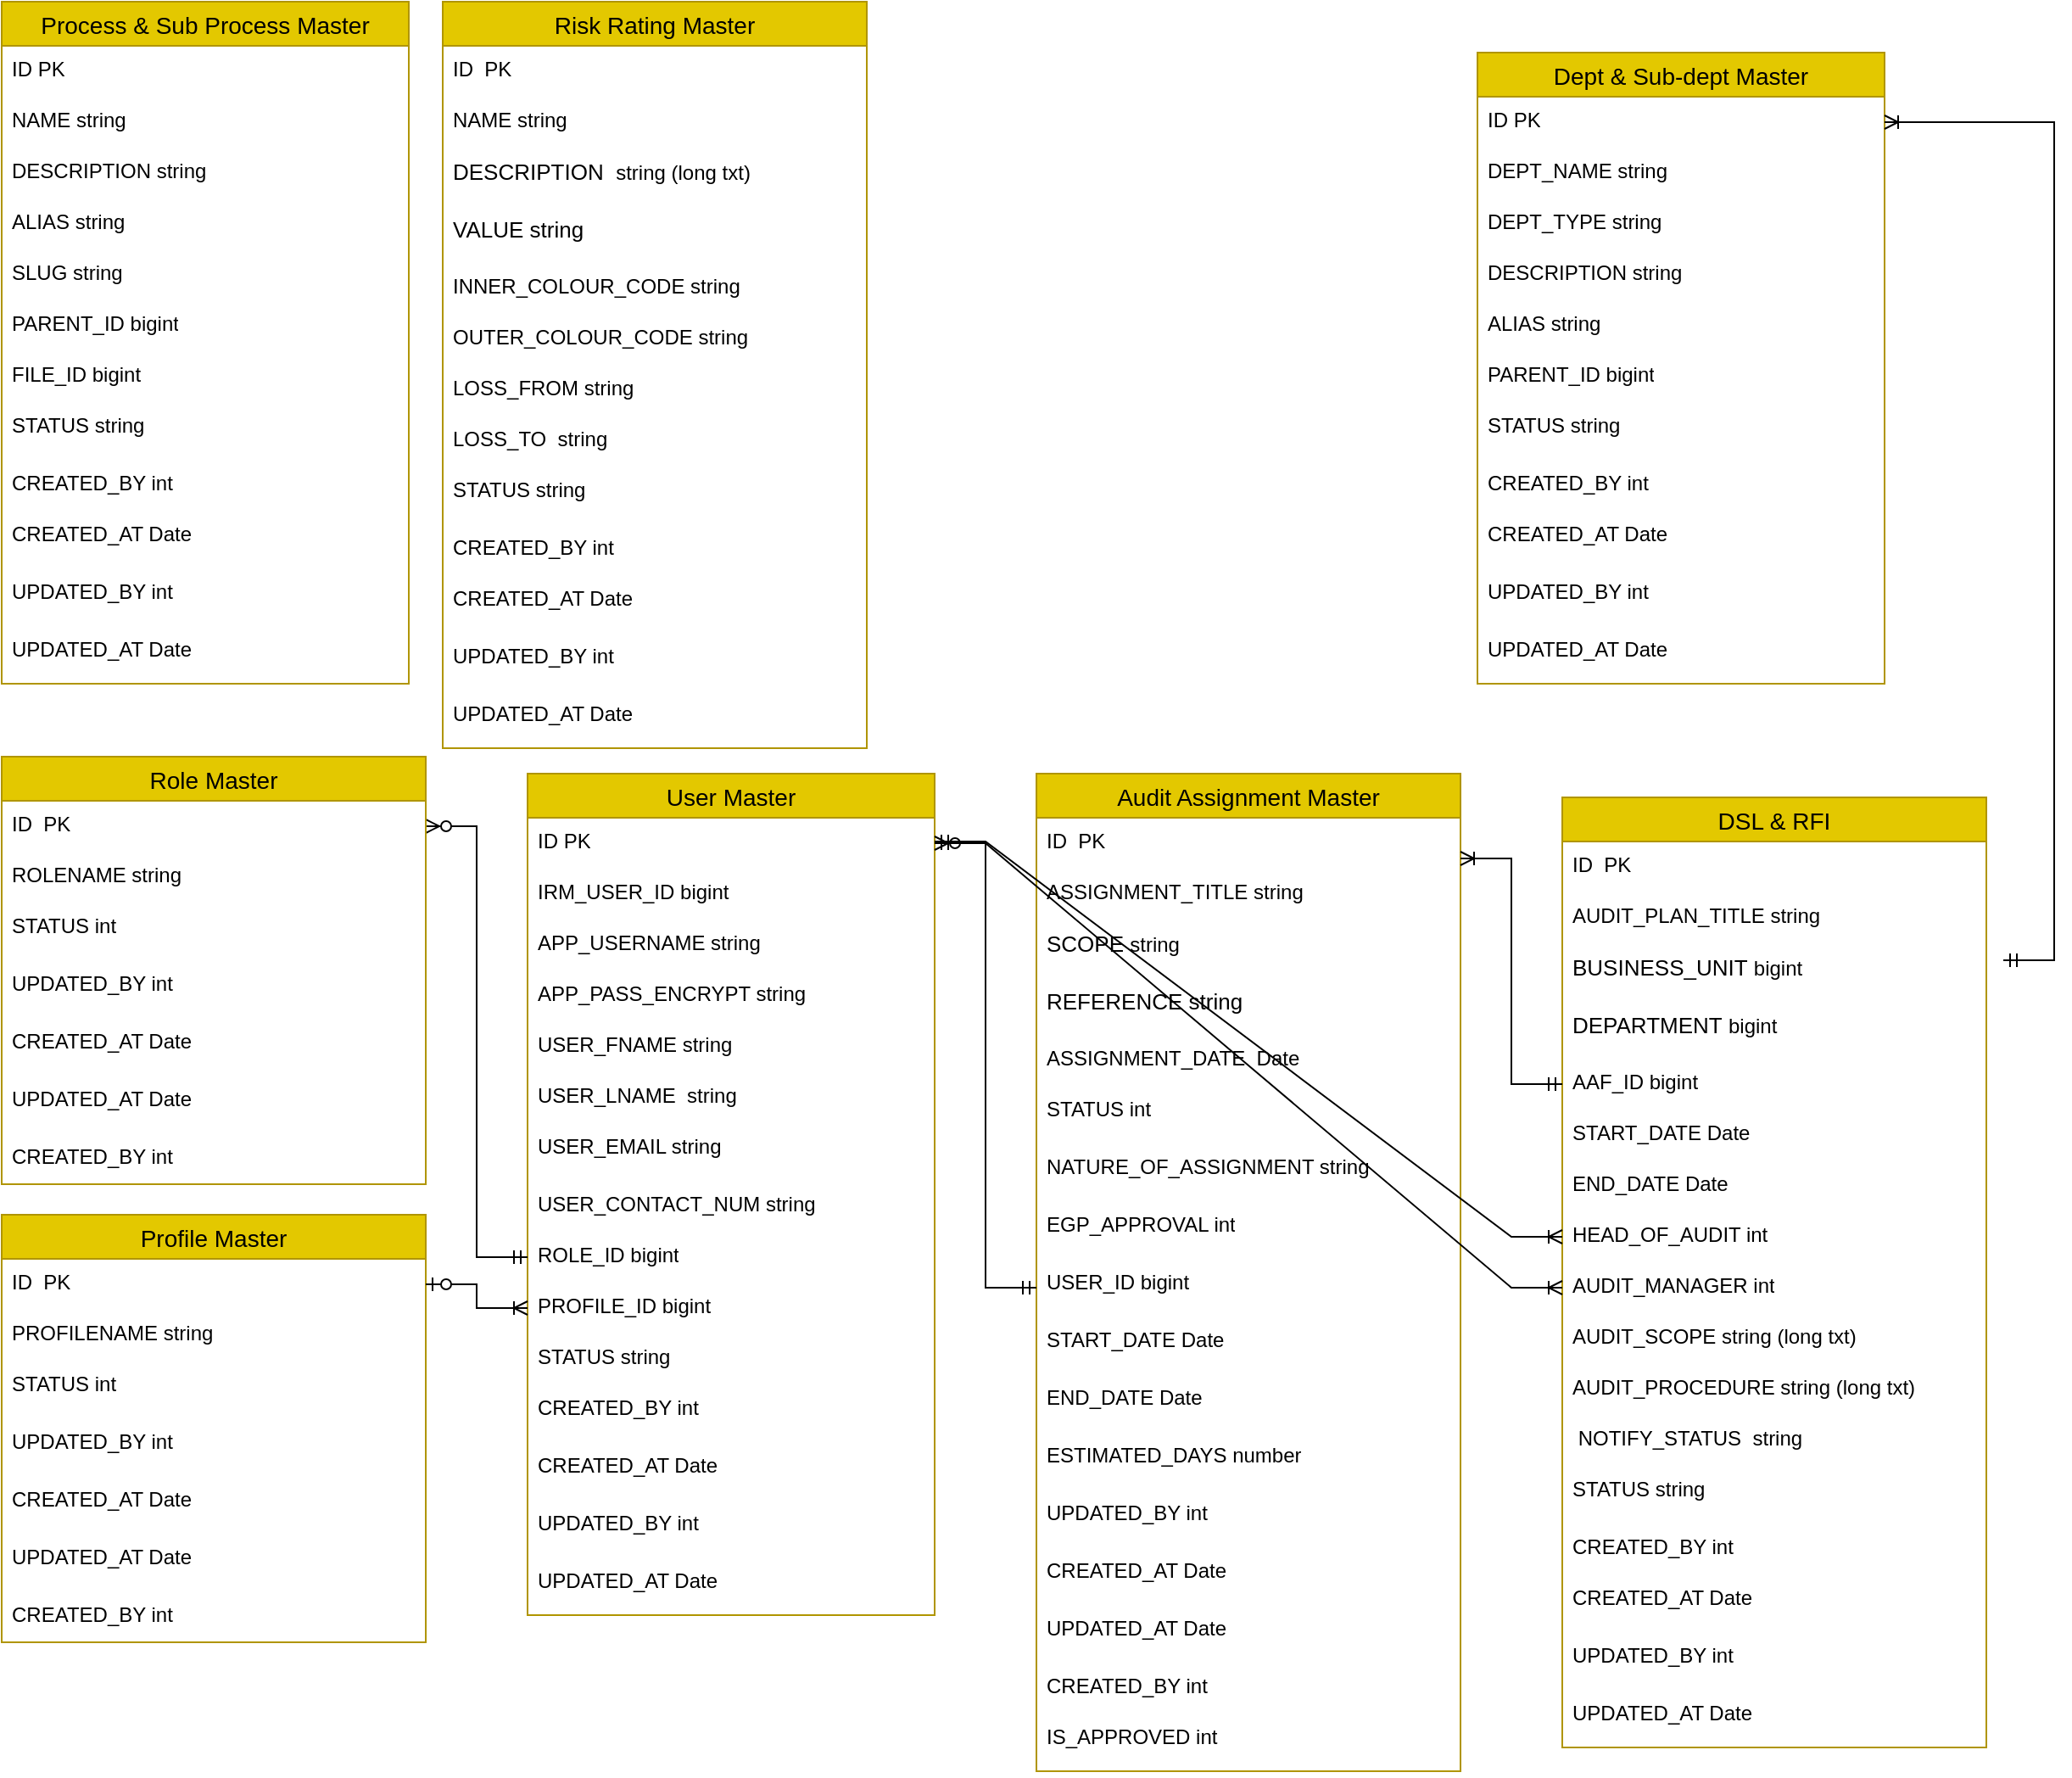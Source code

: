 <mxfile version="24.3.1" type="github">
  <diagram name="ER-DIAGRAM" id="gPWIXDnlti2HxAmNyndX">
    <mxGraphModel dx="1222" dy="618" grid="1" gridSize="10" guides="1" tooltips="1" connect="1" arrows="1" fold="1" page="1" pageScale="1" pageWidth="850" pageHeight="1100" math="0" shadow="0">
      <root>
        <mxCell id="0" />
        <mxCell id="1" parent="0" />
        <mxCell id="QEmC2FfthVZEHZ-U8Jmx-1" value="Process &amp; Sub Process Master" style="swimlane;fontStyle=0;childLayout=stackLayout;horizontal=1;startSize=26;horizontalStack=0;resizeParent=1;resizeParentMax=0;resizeLast=0;collapsible=1;marginBottom=0;align=center;fontSize=14;fillColor=#e3c800;strokeColor=#B09500;fontColor=#000000;" parent="1" vertex="1">
          <mxGeometry x="20" y="35" width="240" height="402" as="geometry">
            <mxRectangle x="70" y="50" width="230" height="30" as="alternateBounds" />
          </mxGeometry>
        </mxCell>
        <mxCell id="QEmC2FfthVZEHZ-U8Jmx-2" value="ID PK" style="text;strokeColor=none;fillColor=none;spacingLeft=4;spacingRight=4;overflow=hidden;rotatable=0;points=[[0,0.5],[1,0.5]];portConstraint=eastwest;fontSize=12;whiteSpace=wrap;html=1;" parent="QEmC2FfthVZEHZ-U8Jmx-1" vertex="1">
          <mxGeometry y="26" width="240" height="30" as="geometry" />
        </mxCell>
        <mxCell id="QEmC2FfthVZEHZ-U8Jmx-3" value="NAME string" style="text;strokeColor=none;fillColor=none;spacingLeft=4;spacingRight=4;overflow=hidden;rotatable=0;points=[[0,0.5],[1,0.5]];portConstraint=eastwest;fontSize=12;whiteSpace=wrap;html=1;" parent="QEmC2FfthVZEHZ-U8Jmx-1" vertex="1">
          <mxGeometry y="56" width="240" height="30" as="geometry" />
        </mxCell>
        <mxCell id="QEmC2FfthVZEHZ-U8Jmx-4" value="DESCRIPTION string" style="text;strokeColor=none;fillColor=none;spacingLeft=4;spacingRight=4;overflow=hidden;rotatable=0;points=[[0,0.5],[1,0.5]];portConstraint=eastwest;fontSize=12;whiteSpace=wrap;html=1;" parent="QEmC2FfthVZEHZ-U8Jmx-1" vertex="1">
          <mxGeometry y="86" width="240" height="30" as="geometry" />
        </mxCell>
        <mxCell id="QEmC2FfthVZEHZ-U8Jmx-5" value="ALIAS string" style="text;strokeColor=none;fillColor=none;spacingLeft=4;spacingRight=4;overflow=hidden;rotatable=0;points=[[0,0.5],[1,0.5]];portConstraint=eastwest;fontSize=12;whiteSpace=wrap;html=1;" parent="QEmC2FfthVZEHZ-U8Jmx-1" vertex="1">
          <mxGeometry y="116" width="240" height="30" as="geometry" />
        </mxCell>
        <mxCell id="QEmC2FfthVZEHZ-U8Jmx-6" value="SLUG string" style="text;strokeColor=none;fillColor=none;spacingLeft=4;spacingRight=4;overflow=hidden;rotatable=0;points=[[0,0.5],[1,0.5]];portConstraint=eastwest;fontSize=12;whiteSpace=wrap;html=1;" parent="QEmC2FfthVZEHZ-U8Jmx-1" vertex="1">
          <mxGeometry y="146" width="240" height="30" as="geometry" />
        </mxCell>
        <mxCell id="QEmC2FfthVZEHZ-U8Jmx-7" value="&lt;span style=&quot;color: rgba(0, 0, 0, 0); font-family: monospace; font-size: 0px; text-wrap: nowrap;&quot;&gt;%3CmxGraphModel%3E%3Croot%3E%3CmxCell%20id%3D%220%22%2F%3E%3CmxCell%20id%3D%221%22%20parent%3D%220%22%2F%3E%3CmxCell%20id%3D%222%22%20value%3D%22FILE_ID%20bigint%22%20style%3D%22text%3BstrokeColor%3Dnone%3BfillColor%3Dnone%3BspacingLeft%3D4%3BspacingRight%3D4%3Boverflow%3Dhidden%3Brotatable%3D0%3Bpoints%3D%5B%5B0%2C0.5%5D%2C%5B1%2C0.5%5D%5D%3BportConstraint%3Deastwest%3BfontSize%3D12%3BwhiteSpace%3Dwrap%3Bhtml%3D1%3B%22%20vertex%3D%221%22%20parent%3D%221%22%3E%3CmxGeometry%20x%3D%22100%22%20y%3D%22246%22%20width%3D%22240%22%20height%3D%2230%22%20as%3D%22geometry%22%2F%3E%3C%2FmxCell%3E%3C%2Froot%3E%3C%2FmxGraphModel%3E&lt;/span&gt;PARENT_ID&amp;nbsp;bigint" style="text;strokeColor=none;fillColor=none;spacingLeft=4;spacingRight=4;overflow=hidden;rotatable=0;points=[[0,0.5],[1,0.5]];portConstraint=eastwest;fontSize=12;whiteSpace=wrap;html=1;" parent="QEmC2FfthVZEHZ-U8Jmx-1" vertex="1">
          <mxGeometry y="176" width="240" height="30" as="geometry" />
        </mxCell>
        <mxCell id="QEmC2FfthVZEHZ-U8Jmx-8" value="FILE_ID bigint" style="text;strokeColor=none;fillColor=none;spacingLeft=4;spacingRight=4;overflow=hidden;rotatable=0;points=[[0,0.5],[1,0.5]];portConstraint=eastwest;fontSize=12;whiteSpace=wrap;html=1;" parent="QEmC2FfthVZEHZ-U8Jmx-1" vertex="1">
          <mxGeometry y="206" width="240" height="30" as="geometry" />
        </mxCell>
        <mxCell id="QEmC2FfthVZEHZ-U8Jmx-9" value="STATUS string" style="text;strokeColor=none;fillColor=none;spacingLeft=4;spacingRight=4;overflow=hidden;rotatable=0;points=[[0,0.5],[1,0.5]];portConstraint=eastwest;fontSize=12;whiteSpace=wrap;html=1;" parent="QEmC2FfthVZEHZ-U8Jmx-1" vertex="1">
          <mxGeometry y="236" width="240" height="34" as="geometry" />
        </mxCell>
        <mxCell id="QEmC2FfthVZEHZ-U8Jmx-10" value="&lt;span style=&quot;color: rgba(0, 0, 0, 0); font-family: monospace; font-size: 0px; text-wrap: nowrap;&quot;&gt;%3CmxGraphModel%3E%3Croot%3E%3CmxCell%20id%3D%220%22%2F%3E%3CmxCell%20id%3D%221%22%20parent%3D%220%22%2F%3E%3CmxCell%20id%3D%222%22%20value%3D%22FILE_ID%20bigint%22%20style%3D%22text%3BstrokeColor%3Dnone%3BfillColor%3Dnone%3BspacingLeft%3D4%3BspacingRight%3D4%3Boverflow%3Dhidden%3Brotatable%3D0%3Bpoints%3D%5B%5B0%2C0.5%5D%2C%5B1%2C0.5%5D%5D%3BportConstraint%3Deastwest%3BfontSize%3D12%3BwhiteSpace%3Dwrap%3Bhtml%3D1%3B%22%20vertex%3D%221%22%20parent%3D%221%22%3E%3CmxGeometry%20x%3D%22100%22%20y%3D%22246%22%20width%3D%22240%22%20height%3D%2230%22%20as%3D%22geometry%22%2F%3E%3C%2FmxCell%3E%3C%2Froot%3E%3C%2FmxGraphModel%3ECREA&lt;/span&gt;CREATED_BY int" style="text;strokeColor=none;fillColor=none;spacingLeft=4;spacingRight=4;overflow=hidden;rotatable=0;points=[[0,0.5],[1,0.5]];portConstraint=eastwest;fontSize=12;whiteSpace=wrap;html=1;" parent="QEmC2FfthVZEHZ-U8Jmx-1" vertex="1">
          <mxGeometry y="270" width="240" height="30" as="geometry" />
        </mxCell>
        <mxCell id="QEmC2FfthVZEHZ-U8Jmx-11" value="CREATED_AT Date" style="text;strokeColor=none;fillColor=none;spacingLeft=4;spacingRight=4;overflow=hidden;rotatable=0;points=[[0,0.5],[1,0.5]];portConstraint=eastwest;fontSize=12;whiteSpace=wrap;html=1;" parent="QEmC2FfthVZEHZ-U8Jmx-1" vertex="1">
          <mxGeometry y="300" width="240" height="34" as="geometry" />
        </mxCell>
        <mxCell id="QEmC2FfthVZEHZ-U8Jmx-12" value="UPDATED_BY int" style="text;strokeColor=none;fillColor=none;spacingLeft=4;spacingRight=4;overflow=hidden;rotatable=0;points=[[0,0.5],[1,0.5]];portConstraint=eastwest;fontSize=12;whiteSpace=wrap;html=1;" parent="QEmC2FfthVZEHZ-U8Jmx-1" vertex="1">
          <mxGeometry y="334" width="240" height="34" as="geometry" />
        </mxCell>
        <mxCell id="QEmC2FfthVZEHZ-U8Jmx-13" value="UPDATED_AT Date" style="text;strokeColor=none;fillColor=none;spacingLeft=4;spacingRight=4;overflow=hidden;rotatable=0;points=[[0,0.5],[1,0.5]];portConstraint=eastwest;fontSize=12;whiteSpace=wrap;html=1;" parent="QEmC2FfthVZEHZ-U8Jmx-1" vertex="1">
          <mxGeometry y="368" width="240" height="34" as="geometry" />
        </mxCell>
        <mxCell id="QEmC2FfthVZEHZ-U8Jmx-14" value="Dept &amp; Sub-dept Master" style="swimlane;fontStyle=0;childLayout=stackLayout;horizontal=1;startSize=26;horizontalStack=0;resizeParent=1;resizeParentMax=0;resizeLast=0;collapsible=1;marginBottom=0;align=center;fontSize=14;fillColor=#e3c800;strokeColor=#B09500;fontColor=#000000;" parent="1" vertex="1">
          <mxGeometry x="890" y="65" width="240" height="372" as="geometry" />
        </mxCell>
        <mxCell id="QEmC2FfthVZEHZ-U8Jmx-15" value="ID PK" style="text;strokeColor=none;fillColor=none;spacingLeft=4;spacingRight=4;overflow=hidden;rotatable=0;points=[[0,0.5],[1,0.5]];portConstraint=eastwest;fontSize=12;whiteSpace=wrap;html=1;" parent="QEmC2FfthVZEHZ-U8Jmx-14" vertex="1">
          <mxGeometry y="26" width="240" height="30" as="geometry" />
        </mxCell>
        <mxCell id="QEmC2FfthVZEHZ-U8Jmx-16" value="DEPT_NAME string" style="text;strokeColor=none;fillColor=none;spacingLeft=4;spacingRight=4;overflow=hidden;rotatable=0;points=[[0,0.5],[1,0.5]];portConstraint=eastwest;fontSize=12;whiteSpace=wrap;html=1;" parent="QEmC2FfthVZEHZ-U8Jmx-14" vertex="1">
          <mxGeometry y="56" width="240" height="30" as="geometry" />
        </mxCell>
        <mxCell id="QEmC2FfthVZEHZ-U8Jmx-27" value="DEPT_TYPE string" style="text;strokeColor=none;fillColor=none;spacingLeft=4;spacingRight=4;overflow=hidden;rotatable=0;points=[[0,0.5],[1,0.5]];portConstraint=eastwest;fontSize=12;whiteSpace=wrap;html=1;" parent="QEmC2FfthVZEHZ-U8Jmx-14" vertex="1">
          <mxGeometry y="86" width="240" height="30" as="geometry" />
        </mxCell>
        <mxCell id="QEmC2FfthVZEHZ-U8Jmx-17" value="DESCRIPTION string" style="text;strokeColor=none;fillColor=none;spacingLeft=4;spacingRight=4;overflow=hidden;rotatable=0;points=[[0,0.5],[1,0.5]];portConstraint=eastwest;fontSize=12;whiteSpace=wrap;html=1;" parent="QEmC2FfthVZEHZ-U8Jmx-14" vertex="1">
          <mxGeometry y="116" width="240" height="30" as="geometry" />
        </mxCell>
        <mxCell id="QEmC2FfthVZEHZ-U8Jmx-18" value="ALIAS string" style="text;strokeColor=none;fillColor=none;spacingLeft=4;spacingRight=4;overflow=hidden;rotatable=0;points=[[0,0.5],[1,0.5]];portConstraint=eastwest;fontSize=12;whiteSpace=wrap;html=1;" parent="QEmC2FfthVZEHZ-U8Jmx-14" vertex="1">
          <mxGeometry y="146" width="240" height="30" as="geometry" />
        </mxCell>
        <mxCell id="QEmC2FfthVZEHZ-U8Jmx-20" value="&lt;span style=&quot;color: rgba(0, 0, 0, 0); font-family: monospace; font-size: 0px; text-wrap: nowrap;&quot;&gt;%3CmxGraphModel%3E%3Croot%3E%3CmxCell%20id%3D%220%22%2F%3E%3CmxCell%20id%3D%221%22%20parent%3D%220%22%2F%3E%3CmxCell%20id%3D%222%22%20value%3D%22FILE_ID%20bigint%22%20style%3D%22text%3BstrokeColor%3Dnone%3BfillColor%3Dnone%3BspacingLeft%3D4%3BspacingRight%3D4%3Boverflow%3Dhidden%3Brotatable%3D0%3Bpoints%3D%5B%5B0%2C0.5%5D%2C%5B1%2C0.5%5D%5D%3BportConstraint%3Deastwest%3BfontSize%3D12%3BwhiteSpace%3Dwrap%3Bhtml%3D1%3B%22%20vertex%3D%221%22%20parent%3D%221%22%3E%3CmxGeometry%20x%3D%22100%22%20y%3D%22246%22%20width%3D%22240%22%20height%3D%2230%22%20as%3D%22geometry%22%2F%3E%3C%2FmxCell%3E%3C%2Froot%3E%3C%2FmxGraphModel%3E&lt;/span&gt;PARENT_ID&amp;nbsp;bigint" style="text;strokeColor=none;fillColor=none;spacingLeft=4;spacingRight=4;overflow=hidden;rotatable=0;points=[[0,0.5],[1,0.5]];portConstraint=eastwest;fontSize=12;whiteSpace=wrap;html=1;" parent="QEmC2FfthVZEHZ-U8Jmx-14" vertex="1">
          <mxGeometry y="176" width="240" height="30" as="geometry" />
        </mxCell>
        <mxCell id="QEmC2FfthVZEHZ-U8Jmx-22" value="STATUS string" style="text;strokeColor=none;fillColor=none;spacingLeft=4;spacingRight=4;overflow=hidden;rotatable=0;points=[[0,0.5],[1,0.5]];portConstraint=eastwest;fontSize=12;whiteSpace=wrap;html=1;" parent="QEmC2FfthVZEHZ-U8Jmx-14" vertex="1">
          <mxGeometry y="206" width="240" height="34" as="geometry" />
        </mxCell>
        <mxCell id="QEmC2FfthVZEHZ-U8Jmx-23" value="&lt;span style=&quot;color: rgba(0, 0, 0, 0); font-family: monospace; font-size: 0px; text-wrap: nowrap;&quot;&gt;%3CmxGraphModel%3E%3Croot%3E%3CmxCell%20id%3D%220%22%2F%3E%3CmxCell%20id%3D%221%22%20parent%3D%220%22%2F%3E%3CmxCell%20id%3D%222%22%20value%3D%22FILE_ID%20bigint%22%20style%3D%22text%3BstrokeColor%3Dnone%3BfillColor%3Dnone%3BspacingLeft%3D4%3BspacingRight%3D4%3Boverflow%3Dhidden%3Brotatable%3D0%3Bpoints%3D%5B%5B0%2C0.5%5D%2C%5B1%2C0.5%5D%5D%3BportConstraint%3Deastwest%3BfontSize%3D12%3BwhiteSpace%3Dwrap%3Bhtml%3D1%3B%22%20vertex%3D%221%22%20parent%3D%221%22%3E%3CmxGeometry%20x%3D%22100%22%20y%3D%22246%22%20width%3D%22240%22%20height%3D%2230%22%20as%3D%22geometry%22%2F%3E%3C%2FmxCell%3E%3C%2Froot%3E%3C%2FmxGraphModel%3ECREA&lt;/span&gt;CREATED_BY int" style="text;strokeColor=none;fillColor=none;spacingLeft=4;spacingRight=4;overflow=hidden;rotatable=0;points=[[0,0.5],[1,0.5]];portConstraint=eastwest;fontSize=12;whiteSpace=wrap;html=1;" parent="QEmC2FfthVZEHZ-U8Jmx-14" vertex="1">
          <mxGeometry y="240" width="240" height="30" as="geometry" />
        </mxCell>
        <mxCell id="QEmC2FfthVZEHZ-U8Jmx-24" value="CREATED_AT Date" style="text;strokeColor=none;fillColor=none;spacingLeft=4;spacingRight=4;overflow=hidden;rotatable=0;points=[[0,0.5],[1,0.5]];portConstraint=eastwest;fontSize=12;whiteSpace=wrap;html=1;" parent="QEmC2FfthVZEHZ-U8Jmx-14" vertex="1">
          <mxGeometry y="270" width="240" height="34" as="geometry" />
        </mxCell>
        <mxCell id="QEmC2FfthVZEHZ-U8Jmx-25" value="UPDATED_BY int" style="text;strokeColor=none;fillColor=none;spacingLeft=4;spacingRight=4;overflow=hidden;rotatable=0;points=[[0,0.5],[1,0.5]];portConstraint=eastwest;fontSize=12;whiteSpace=wrap;html=1;" parent="QEmC2FfthVZEHZ-U8Jmx-14" vertex="1">
          <mxGeometry y="304" width="240" height="34" as="geometry" />
        </mxCell>
        <mxCell id="QEmC2FfthVZEHZ-U8Jmx-26" value="UPDATED_AT Date" style="text;strokeColor=none;fillColor=none;spacingLeft=4;spacingRight=4;overflow=hidden;rotatable=0;points=[[0,0.5],[1,0.5]];portConstraint=eastwest;fontSize=12;whiteSpace=wrap;html=1;" parent="QEmC2FfthVZEHZ-U8Jmx-14" vertex="1">
          <mxGeometry y="338" width="240" height="34" as="geometry" />
        </mxCell>
        <mxCell id="izGqx1ny6AZT-RJg9pPJ-1" value="Risk Rating Master" style="swimlane;fontStyle=0;childLayout=stackLayout;horizontal=1;startSize=26;horizontalStack=0;resizeParent=1;resizeParentMax=0;resizeLast=0;collapsible=1;marginBottom=0;align=center;fontSize=14;fillColor=#e3c800;strokeColor=#B09500;fontColor=#000000;" parent="1" vertex="1">
          <mxGeometry x="280" y="35" width="250" height="440" as="geometry" />
        </mxCell>
        <mxCell id="izGqx1ny6AZT-RJg9pPJ-2" value="ID&amp;nbsp; PK" style="text;strokeColor=none;fillColor=none;spacingLeft=4;spacingRight=4;overflow=hidden;rotatable=0;points=[[0,0.5],[1,0.5]];portConstraint=eastwest;fontSize=12;whiteSpace=wrap;html=1;" parent="izGqx1ny6AZT-RJg9pPJ-1" vertex="1">
          <mxGeometry y="26" width="250" height="30" as="geometry" />
        </mxCell>
        <mxCell id="izGqx1ny6AZT-RJg9pPJ-3" value="NAME string" style="text;strokeColor=none;fillColor=none;spacingLeft=4;spacingRight=4;overflow=hidden;rotatable=0;points=[[0,0.5],[1,0.5]];portConstraint=eastwest;fontSize=12;whiteSpace=wrap;html=1;" parent="izGqx1ny6AZT-RJg9pPJ-1" vertex="1">
          <mxGeometry y="56" width="250" height="30" as="geometry" />
        </mxCell>
        <mxCell id="izGqx1ny6AZT-RJg9pPJ-16" value="&lt;font style=&quot;&quot; size=&quot;2&quot; face=&quot;Nunito Sans, sans-serif&quot;&gt;DESCRIPTION&amp;nbsp;&amp;nbsp;&lt;/font&gt;string (long txt)" style="text;strokeColor=none;fillColor=none;spacingLeft=4;spacingRight=4;overflow=hidden;rotatable=0;points=[[0,0.5],[1,0.5]];portConstraint=eastwest;fontSize=12;whiteSpace=wrap;html=1;" parent="izGqx1ny6AZT-RJg9pPJ-1" vertex="1">
          <mxGeometry y="86" width="250" height="34" as="geometry" />
        </mxCell>
        <mxCell id="izGqx1ny6AZT-RJg9pPJ-4" value="&lt;font style=&quot;&quot; size=&quot;2&quot; face=&quot;Nunito Sans, sans-serif&quot;&gt;VALUE string&lt;/font&gt;" style="text;strokeColor=none;fillColor=none;spacingLeft=4;spacingRight=4;overflow=hidden;rotatable=0;points=[[0,0.5],[1,0.5]];portConstraint=eastwest;fontSize=12;whiteSpace=wrap;html=1;" parent="izGqx1ny6AZT-RJg9pPJ-1" vertex="1">
          <mxGeometry y="120" width="250" height="34" as="geometry" />
        </mxCell>
        <mxCell id="izGqx1ny6AZT-RJg9pPJ-14" value="INNER_COLOUR_CODE string" style="text;strokeColor=none;fillColor=none;spacingLeft=4;spacingRight=4;overflow=hidden;rotatable=0;points=[[0,0.5],[1,0.5]];portConstraint=eastwest;fontSize=12;whiteSpace=wrap;html=1;" parent="izGqx1ny6AZT-RJg9pPJ-1" vertex="1">
          <mxGeometry y="154" width="250" height="30" as="geometry" />
        </mxCell>
        <mxCell id="izGqx1ny6AZT-RJg9pPJ-5" value="OUTER_COLOUR_CODE string" style="text;strokeColor=none;fillColor=none;spacingLeft=4;spacingRight=4;overflow=hidden;rotatable=0;points=[[0,0.5],[1,0.5]];portConstraint=eastwest;fontSize=12;whiteSpace=wrap;html=1;" parent="izGqx1ny6AZT-RJg9pPJ-1" vertex="1">
          <mxGeometry y="184" width="250" height="30" as="geometry" />
        </mxCell>
        <mxCell id="izGqx1ny6AZT-RJg9pPJ-6" value="LOSS_FROM string" style="text;strokeColor=none;fillColor=none;spacingLeft=4;spacingRight=4;overflow=hidden;rotatable=0;points=[[0,0.5],[1,0.5]];portConstraint=eastwest;fontSize=12;whiteSpace=wrap;html=1;" parent="izGqx1ny6AZT-RJg9pPJ-1" vertex="1">
          <mxGeometry y="214" width="250" height="30" as="geometry" />
        </mxCell>
        <mxCell id="izGqx1ny6AZT-RJg9pPJ-7" value="&lt;font face=&quot;monospace&quot; color=&quot;rgba(0, 0, 0, 0)&quot;&gt;&lt;span style=&quot;font-size: 0px; text-wrap: nowrap;&quot;&gt;LOSS_TO&lt;/span&gt;&lt;/font&gt;LOSS_TO&amp;nbsp; string" style="text;strokeColor=none;fillColor=none;spacingLeft=4;spacingRight=4;overflow=hidden;rotatable=0;points=[[0,0.5],[1,0.5]];portConstraint=eastwest;fontSize=12;whiteSpace=wrap;html=1;" parent="izGqx1ny6AZT-RJg9pPJ-1" vertex="1">
          <mxGeometry y="244" width="250" height="30" as="geometry" />
        </mxCell>
        <mxCell id="izGqx1ny6AZT-RJg9pPJ-9" value="STATUS string" style="text;strokeColor=none;fillColor=none;spacingLeft=4;spacingRight=4;overflow=hidden;rotatable=0;points=[[0,0.5],[1,0.5]];portConstraint=eastwest;fontSize=12;whiteSpace=wrap;html=1;" parent="izGqx1ny6AZT-RJg9pPJ-1" vertex="1">
          <mxGeometry y="274" width="250" height="34" as="geometry" />
        </mxCell>
        <mxCell id="izGqx1ny6AZT-RJg9pPJ-10" value="&lt;span style=&quot;color: rgba(0, 0, 0, 0); font-family: monospace; font-size: 0px; text-wrap: nowrap;&quot;&gt;%3CmxGraphModel%3E%3Croot%3E%3CmxCell%20id%3D%220%22%2F%3E%3CmxCell%20id%3D%221%22%20parent%3D%220%22%2F%3E%3CmxCell%20id%3D%222%22%20value%3D%22FILE_ID%20bigint%22%20style%3D%22text%3BstrokeColor%3Dnone%3BfillColor%3Dnone%3BspacingLeft%3D4%3BspacingRight%3D4%3Boverflow%3Dhidden%3Brotatable%3D0%3Bpoints%3D%5B%5B0%2C0.5%5D%2C%5B1%2C0.5%5D%5D%3BportConstraint%3Deastwest%3BfontSize%3D12%3BwhiteSpace%3Dwrap%3Bhtml%3D1%3B%22%20vertex%3D%221%22%20parent%3D%221%22%3E%3CmxGeometry%20x%3D%22100%22%20y%3D%22246%22%20width%3D%22240%22%20height%3D%2230%22%20as%3D%22geometry%22%2F%3E%3C%2FmxCell%3E%3C%2Froot%3E%3C%2FmxGraphModel%3ECREA&lt;/span&gt;CREATED_BY int" style="text;strokeColor=none;fillColor=none;spacingLeft=4;spacingRight=4;overflow=hidden;rotatable=0;points=[[0,0.5],[1,0.5]];portConstraint=eastwest;fontSize=12;whiteSpace=wrap;html=1;" parent="izGqx1ny6AZT-RJg9pPJ-1" vertex="1">
          <mxGeometry y="308" width="250" height="30" as="geometry" />
        </mxCell>
        <mxCell id="izGqx1ny6AZT-RJg9pPJ-11" value="CREATED_AT Date" style="text;strokeColor=none;fillColor=none;spacingLeft=4;spacingRight=4;overflow=hidden;rotatable=0;points=[[0,0.5],[1,0.5]];portConstraint=eastwest;fontSize=12;whiteSpace=wrap;html=1;" parent="izGqx1ny6AZT-RJg9pPJ-1" vertex="1">
          <mxGeometry y="338" width="250" height="34" as="geometry" />
        </mxCell>
        <mxCell id="izGqx1ny6AZT-RJg9pPJ-12" value="UPDATED_BY int" style="text;strokeColor=none;fillColor=none;spacingLeft=4;spacingRight=4;overflow=hidden;rotatable=0;points=[[0,0.5],[1,0.5]];portConstraint=eastwest;fontSize=12;whiteSpace=wrap;html=1;" parent="izGqx1ny6AZT-RJg9pPJ-1" vertex="1">
          <mxGeometry y="372" width="250" height="34" as="geometry" />
        </mxCell>
        <mxCell id="izGqx1ny6AZT-RJg9pPJ-13" value="UPDATED_AT Date" style="text;strokeColor=none;fillColor=none;spacingLeft=4;spacingRight=4;overflow=hidden;rotatable=0;points=[[0,0.5],[1,0.5]];portConstraint=eastwest;fontSize=12;whiteSpace=wrap;html=1;" parent="izGqx1ny6AZT-RJg9pPJ-1" vertex="1">
          <mxGeometry y="406" width="250" height="34" as="geometry" />
        </mxCell>
        <mxCell id="izGqx1ny6AZT-RJg9pPJ-18" value="Audit Assignment Master" style="swimlane;fontStyle=0;childLayout=stackLayout;horizontal=1;startSize=26;horizontalStack=0;resizeParent=1;resizeParentMax=0;resizeLast=0;collapsible=1;marginBottom=0;align=center;fontSize=14;fillColor=#e3c800;strokeColor=#B09500;fontColor=#000000;" parent="1" vertex="1">
          <mxGeometry x="630" y="490" width="250" height="588" as="geometry">
            <mxRectangle x="630" y="490" width="200" height="30" as="alternateBounds" />
          </mxGeometry>
        </mxCell>
        <mxCell id="izGqx1ny6AZT-RJg9pPJ-19" value="ID&amp;nbsp; PK" style="text;strokeColor=none;fillColor=none;spacingLeft=4;spacingRight=4;overflow=hidden;rotatable=0;points=[[0,0.5],[1,0.5]];portConstraint=eastwest;fontSize=12;whiteSpace=wrap;html=1;" parent="izGqx1ny6AZT-RJg9pPJ-18" vertex="1">
          <mxGeometry y="26" width="250" height="30" as="geometry" />
        </mxCell>
        <mxCell id="izGqx1ny6AZT-RJg9pPJ-20" value="ASSIGNMENT_TITLE string" style="text;strokeColor=none;fillColor=none;spacingLeft=4;spacingRight=4;overflow=hidden;rotatable=0;points=[[0,0.5],[1,0.5]];portConstraint=eastwest;fontSize=12;whiteSpace=wrap;html=1;" parent="izGqx1ny6AZT-RJg9pPJ-18" vertex="1">
          <mxGeometry y="56" width="250" height="30" as="geometry" />
        </mxCell>
        <mxCell id="izGqx1ny6AZT-RJg9pPJ-21" value="&lt;font style=&quot;&quot; size=&quot;2&quot; face=&quot;Nunito Sans, sans-serif&quot;&gt;SCOPE&amp;nbsp;&lt;/font&gt;string" style="text;strokeColor=none;fillColor=none;spacingLeft=4;spacingRight=4;overflow=hidden;rotatable=0;points=[[0,0.5],[1,0.5]];portConstraint=eastwest;fontSize=12;whiteSpace=wrap;html=1;" parent="izGqx1ny6AZT-RJg9pPJ-18" vertex="1">
          <mxGeometry y="86" width="250" height="34" as="geometry" />
        </mxCell>
        <mxCell id="izGqx1ny6AZT-RJg9pPJ-22" value="&lt;font style=&quot;&quot; size=&quot;2&quot; face=&quot;Nunito Sans, sans-serif&quot;&gt;REFERENCE string&lt;/font&gt;" style="text;strokeColor=none;fillColor=none;spacingLeft=4;spacingRight=4;overflow=hidden;rotatable=0;points=[[0,0.5],[1,0.5]];portConstraint=eastwest;fontSize=12;whiteSpace=wrap;html=1;" parent="izGqx1ny6AZT-RJg9pPJ-18" vertex="1">
          <mxGeometry y="120" width="250" height="34" as="geometry" />
        </mxCell>
        <mxCell id="izGqx1ny6AZT-RJg9pPJ-23" value="ASSIGNMENT_DATE&amp;nbsp; Date" style="text;strokeColor=none;fillColor=none;spacingLeft=4;spacingRight=4;overflow=hidden;rotatable=0;points=[[0,0.5],[1,0.5]];portConstraint=eastwest;fontSize=12;whiteSpace=wrap;html=1;" parent="izGqx1ny6AZT-RJg9pPJ-18" vertex="1">
          <mxGeometry y="154" width="250" height="30" as="geometry" />
        </mxCell>
        <mxCell id="izGqx1ny6AZT-RJg9pPJ-27" value="STATUS int" style="text;strokeColor=none;fillColor=none;spacingLeft=4;spacingRight=4;overflow=hidden;rotatable=0;points=[[0,0.5],[1,0.5]];portConstraint=eastwest;fontSize=12;whiteSpace=wrap;html=1;" parent="izGqx1ny6AZT-RJg9pPJ-18" vertex="1">
          <mxGeometry y="184" width="250" height="34" as="geometry" />
        </mxCell>
        <mxCell id="izGqx1ny6AZT-RJg9pPJ-59" value="NATURE_OF_ASSIGNMENT string" style="text;strokeColor=none;fillColor=none;spacingLeft=4;spacingRight=4;overflow=hidden;rotatable=0;points=[[0,0.5],[1,0.5]];portConstraint=eastwest;fontSize=12;whiteSpace=wrap;html=1;" parent="izGqx1ny6AZT-RJg9pPJ-18" vertex="1">
          <mxGeometry y="218" width="250" height="34" as="geometry" />
        </mxCell>
        <mxCell id="izGqx1ny6AZT-RJg9pPJ-33" value="EGP_APPROVAL int" style="text;strokeColor=none;fillColor=none;spacingLeft=4;spacingRight=4;overflow=hidden;rotatable=0;points=[[0,0.5],[1,0.5]];portConstraint=eastwest;fontSize=12;whiteSpace=wrap;html=1;" parent="izGqx1ny6AZT-RJg9pPJ-18" vertex="1">
          <mxGeometry y="252" width="250" height="34" as="geometry" />
        </mxCell>
        <mxCell id="izGqx1ny6AZT-RJg9pPJ-36" value="USER_ID bigint" style="text;strokeColor=none;fillColor=none;spacingLeft=4;spacingRight=4;overflow=hidden;rotatable=0;points=[[0,0.5],[1,0.5]];portConstraint=eastwest;fontSize=12;whiteSpace=wrap;html=1;" parent="izGqx1ny6AZT-RJg9pPJ-18" vertex="1">
          <mxGeometry y="286" width="250" height="34" as="geometry" />
        </mxCell>
        <mxCell id="izGqx1ny6AZT-RJg9pPJ-55" value="START_DATE Date" style="text;strokeColor=none;fillColor=none;spacingLeft=4;spacingRight=4;overflow=hidden;rotatable=0;points=[[0,0.5],[1,0.5]];portConstraint=eastwest;fontSize=12;whiteSpace=wrap;html=1;" parent="izGqx1ny6AZT-RJg9pPJ-18" vertex="1">
          <mxGeometry y="320" width="250" height="34" as="geometry" />
        </mxCell>
        <mxCell id="izGqx1ny6AZT-RJg9pPJ-56" value="END_DATE Date" style="text;strokeColor=none;fillColor=none;spacingLeft=4;spacingRight=4;overflow=hidden;rotatable=0;points=[[0,0.5],[1,0.5]];portConstraint=eastwest;fontSize=12;whiteSpace=wrap;html=1;" parent="izGqx1ny6AZT-RJg9pPJ-18" vertex="1">
          <mxGeometry y="354" width="250" height="34" as="geometry" />
        </mxCell>
        <mxCell id="izGqx1ny6AZT-RJg9pPJ-57" value="ESTIMATED_DAYS number" style="text;strokeColor=none;fillColor=none;spacingLeft=4;spacingRight=4;overflow=hidden;rotatable=0;points=[[0,0.5],[1,0.5]];portConstraint=eastwest;fontSize=12;whiteSpace=wrap;html=1;" parent="izGqx1ny6AZT-RJg9pPJ-18" vertex="1">
          <mxGeometry y="388" width="250" height="34" as="geometry" />
        </mxCell>
        <mxCell id="izGqx1ny6AZT-RJg9pPJ-34" value="UPDATED_BY int" style="text;strokeColor=none;fillColor=none;spacingLeft=4;spacingRight=4;overflow=hidden;rotatable=0;points=[[0,0.5],[1,0.5]];portConstraint=eastwest;fontSize=12;whiteSpace=wrap;html=1;" parent="izGqx1ny6AZT-RJg9pPJ-18" vertex="1">
          <mxGeometry y="422" width="250" height="34" as="geometry" />
        </mxCell>
        <mxCell id="izGqx1ny6AZT-RJg9pPJ-29" value="CREATED_AT Date" style="text;strokeColor=none;fillColor=none;spacingLeft=4;spacingRight=4;overflow=hidden;rotatable=0;points=[[0,0.5],[1,0.5]];portConstraint=eastwest;fontSize=12;whiteSpace=wrap;html=1;" parent="izGqx1ny6AZT-RJg9pPJ-18" vertex="1">
          <mxGeometry y="456" width="250" height="34" as="geometry" />
        </mxCell>
        <mxCell id="izGqx1ny6AZT-RJg9pPJ-35" value="UPDATED_AT Date" style="text;strokeColor=none;fillColor=none;spacingLeft=4;spacingRight=4;overflow=hidden;rotatable=0;points=[[0,0.5],[1,0.5]];portConstraint=eastwest;fontSize=12;whiteSpace=wrap;html=1;" parent="izGqx1ny6AZT-RJg9pPJ-18" vertex="1">
          <mxGeometry y="490" width="250" height="34" as="geometry" />
        </mxCell>
        <mxCell id="izGqx1ny6AZT-RJg9pPJ-28" value="&lt;span style=&quot;color: rgba(0, 0, 0, 0); font-family: monospace; font-size: 0px; text-wrap: nowrap;&quot;&gt;%3CmxGraphModel%3E%3Croot%3E%3CmxCell%20id%3D%220%22%2F%3E%3CmxCell%20id%3D%221%22%20parent%3D%220%22%2F%3E%3CmxCell%20id%3D%222%22%20value%3D%22FILE_ID%20bigint%22%20style%3D%22text%3BstrokeColor%3Dnone%3BfillColor%3Dnone%3BspacingLeft%3D4%3BspacingRight%3D4%3Boverflow%3Dhidden%3Brotatable%3D0%3Bpoints%3D%5B%5B0%2C0.5%5D%2C%5B1%2C0.5%5D%5D%3BportConstraint%3Deastwest%3BfontSize%3D12%3BwhiteSpace%3Dwrap%3Bhtml%3D1%3B%22%20vertex%3D%221%22%20parent%3D%221%22%3E%3CmxGeometry%20x%3D%22100%22%20y%3D%22246%22%20width%3D%22240%22%20height%3D%2230%22%20as%3D%22geometry%22%2F%3E%3C%2FmxCell%3E%3C%2Froot%3E%3C%2FmxGraphModel%3ECREA&lt;/span&gt;CREATED_BY int" style="text;strokeColor=none;fillColor=none;spacingLeft=4;spacingRight=4;overflow=hidden;rotatable=0;points=[[0,0.5],[1,0.5]];portConstraint=eastwest;fontSize=12;whiteSpace=wrap;html=1;" parent="izGqx1ny6AZT-RJg9pPJ-18" vertex="1">
          <mxGeometry y="524" width="250" height="30" as="geometry" />
        </mxCell>
        <mxCell id="izGqx1ny6AZT-RJg9pPJ-30" value="IS_APPROVED int" style="text;strokeColor=none;fillColor=none;spacingLeft=4;spacingRight=4;overflow=hidden;rotatable=0;points=[[0,0.5],[1,0.5]];portConstraint=eastwest;fontSize=12;whiteSpace=wrap;html=1;" parent="izGqx1ny6AZT-RJg9pPJ-18" vertex="1">
          <mxGeometry y="554" width="250" height="34" as="geometry" />
        </mxCell>
        <mxCell id="izGqx1ny6AZT-RJg9pPJ-38" value="User Master" style="swimlane;fontStyle=0;childLayout=stackLayout;horizontal=1;startSize=26;horizontalStack=0;resizeParent=1;resizeParentMax=0;resizeLast=0;collapsible=1;marginBottom=0;align=center;fontSize=14;fillColor=#e3c800;strokeColor=#B09500;fontColor=#000000;" parent="1" vertex="1">
          <mxGeometry x="330" y="490" width="240" height="496" as="geometry" />
        </mxCell>
        <mxCell id="izGqx1ny6AZT-RJg9pPJ-39" value="ID PK" style="text;strokeColor=none;fillColor=none;spacingLeft=4;spacingRight=4;overflow=hidden;rotatable=0;points=[[0,0.5],[1,0.5]];portConstraint=eastwest;fontSize=12;whiteSpace=wrap;html=1;" parent="izGqx1ny6AZT-RJg9pPJ-38" vertex="1">
          <mxGeometry y="26" width="240" height="30" as="geometry" />
        </mxCell>
        <mxCell id="izGqx1ny6AZT-RJg9pPJ-50" value="IRM_USER_ID bigint" style="text;strokeColor=none;fillColor=none;spacingLeft=4;spacingRight=4;overflow=hidden;rotatable=0;points=[[0,0.5],[1,0.5]];portConstraint=eastwest;fontSize=12;whiteSpace=wrap;html=1;" parent="izGqx1ny6AZT-RJg9pPJ-38" vertex="1">
          <mxGeometry y="56" width="240" height="30" as="geometry" />
        </mxCell>
        <mxCell id="izGqx1ny6AZT-RJg9pPJ-41" value="APP_USERNAME string" style="text;strokeColor=none;fillColor=none;spacingLeft=4;spacingRight=4;overflow=hidden;rotatable=0;points=[[0,0.5],[1,0.5]];portConstraint=eastwest;fontSize=12;whiteSpace=wrap;html=1;" parent="izGqx1ny6AZT-RJg9pPJ-38" vertex="1">
          <mxGeometry y="86" width="240" height="30" as="geometry" />
        </mxCell>
        <mxCell id="izGqx1ny6AZT-RJg9pPJ-42" value="APP_PASS_ENCRYPT string" style="text;strokeColor=none;fillColor=none;spacingLeft=4;spacingRight=4;overflow=hidden;rotatable=0;points=[[0,0.5],[1,0.5]];portConstraint=eastwest;fontSize=12;whiteSpace=wrap;html=1;" parent="izGqx1ny6AZT-RJg9pPJ-38" vertex="1">
          <mxGeometry y="116" width="240" height="30" as="geometry" />
        </mxCell>
        <mxCell id="izGqx1ny6AZT-RJg9pPJ-43" value="USER_FNAME string" style="text;strokeColor=none;fillColor=none;spacingLeft=4;spacingRight=4;overflow=hidden;rotatable=0;points=[[0,0.5],[1,0.5]];portConstraint=eastwest;fontSize=12;whiteSpace=wrap;html=1;" parent="izGqx1ny6AZT-RJg9pPJ-38" vertex="1">
          <mxGeometry y="146" width="240" height="30" as="geometry" />
        </mxCell>
        <mxCell id="izGqx1ny6AZT-RJg9pPJ-44" value="USER_LNAME&amp;nbsp; string" style="text;strokeColor=none;fillColor=none;spacingLeft=4;spacingRight=4;overflow=hidden;rotatable=0;points=[[0,0.5],[1,0.5]];portConstraint=eastwest;fontSize=12;whiteSpace=wrap;html=1;" parent="izGqx1ny6AZT-RJg9pPJ-38" vertex="1">
          <mxGeometry y="176" width="240" height="30" as="geometry" />
        </mxCell>
        <mxCell id="izGqx1ny6AZT-RJg9pPJ-45" value="USER_EMAIL string" style="text;strokeColor=none;fillColor=none;spacingLeft=4;spacingRight=4;overflow=hidden;rotatable=0;points=[[0,0.5],[1,0.5]];portConstraint=eastwest;fontSize=12;whiteSpace=wrap;html=1;" parent="izGqx1ny6AZT-RJg9pPJ-38" vertex="1">
          <mxGeometry y="206" width="240" height="34" as="geometry" />
        </mxCell>
        <mxCell id="izGqx1ny6AZT-RJg9pPJ-46" value="&lt;span style=&quot;color: rgba(0, 0, 0, 0); font-family: monospace; font-size: 0px; text-wrap: nowrap;&quot;&gt;%3CmxGraphModel%3E%3Croot%3E%3CmxCell%20id%3D%220%22%2F%3E%3CmxCell%20id%3D%221%22%20parent%3D%220%22%2F%3E%3CmxCell%20id%3D%222%22%20value%3D%22FILE_ID%20bigint%22%20style%3D%22text%3BstrokeColor%3Dnone%3BfillColor%3Dnone%3BspacingLeft%3D4%3BspacingRight%3D4%3Boverflow%3Dhidden%3Brotatable%3D0%3Bpoints%3D%5B%5B0%2C0.5%5D%2C%5B1%2C0.5%5D%5D%3BportConstraint%3Deastwest%3BfontSize%3D12%3BwhiteSpace%3Dwrap%3Bhtml%3D1%3B%22%20vertex%3D%221%22%20parent%3D%221%22%3E%3CmxGeometry%20x%3D%22100%22%20y%3D%22246%22%20width%3D%22240%22%20height%3D%2230%22%20as%3D%22geometry%22%2F%3E%3C%2FmxCell%3E%3C%2Froot%3E%3C%2FmxGraphModel%U&amp;nbsp;&lt;/span&gt;USER_CONTACT_NUM string" style="text;strokeColor=none;fillColor=none;spacingLeft=4;spacingRight=4;overflow=hidden;rotatable=0;points=[[0,0.5],[1,0.5]];portConstraint=eastwest;fontSize=12;whiteSpace=wrap;html=1;" parent="izGqx1ny6AZT-RJg9pPJ-38" vertex="1">
          <mxGeometry y="240" width="240" height="30" as="geometry" />
        </mxCell>
        <mxCell id="izGqx1ny6AZT-RJg9pPJ-51" value="&lt;span style=&quot;color: rgba(0, 0, 0, 0); font-family: monospace; font-size: 0px; text-wrap: nowrap;&quot;&gt;%3CmxGraphModel%3E%3Croot%3E%3CmxCell%20id%3D%220%22%2F%3E%3CmxCell%20id%3D%221%22%20parent%3D%220%22%2F%3E%3CmxCell%20id%3D%222%22%20value%3D%22FILE_ID%20bigint%22%20style%3D%22text%3BstrokeColor%3Dnone%3BfillColor%3Dnone%3BspacingLeft%3D4%3BspacingRight%3D4%3Boverflow%3Dhidden%3Brotatable%3D0%3Bpoints%3D%5B%5B0%2C0.5%5D%2C%5B1%2C0.5%5D%5D%3BportConstraint%3Deastwest%3BfontSize%3D12%3BwhiteSpace%3Dwrap%3Bhtml%3D1%3B%22%20vertex%3D%221%22%20parent%3D%221%22%3E%3CmxGeometry%20x%3D%22100%22%20y%3D%22246%22%20width%3D%22240%22%20height%3D%2230%22%20as%3D%22geometry%22%2F%3E%3C%2FmxCell%3E%3C%2Froot%3E%3C%2FmxGraphModel%U&amp;nbsp;&lt;/span&gt;ROLE_ID bigint" style="text;strokeColor=none;fillColor=none;spacingLeft=4;spacingRight=4;overflow=hidden;rotatable=0;points=[[0,0.5],[1,0.5]];portConstraint=eastwest;fontSize=12;whiteSpace=wrap;html=1;" parent="izGqx1ny6AZT-RJg9pPJ-38" vertex="1">
          <mxGeometry y="270" width="240" height="30" as="geometry" />
        </mxCell>
        <mxCell id="izGqx1ny6AZT-RJg9pPJ-52" value="&lt;span style=&quot;color: rgba(0, 0, 0, 0); font-family: monospace; font-size: 0px; text-wrap: nowrap;&quot;&gt;%3CmxGraphModel%3E%3Croot%3E%3CmxCell%20id%3D%220%22%2F%3E%3CmxCell%20id%3D%221%22%20parent%3D%220%22%2F%3E%3CmxCell%20id%3D%222%22%20value%3D%22FILE_ID%20bigint%22%20style%3D%22text%3BstrokeColor%3Dnone%3BfillColor%3Dnone%3BspacingLeft%3D4%3BspacingRight%3D4%3Boverflow%3Dhidden%3Brotatable%3D0%3Bpoints%3D%5B%5B0%2C0.5%5D%2C%5B1%2C0.5%5D%5D%3BportConstraint%3Deastwest%3BfontSize%3D12%3BwhiteSpace%3Dwrap%3Bhtml%3D1%3B%22%20vertex%3D%221%22%20parent%3D%221%22%3E%3CmxGeometry%20x%3D%22100%22%20y%3D%22246%22%20width%3D%22240%22%20height%3D%2230%22%20as%3D%22geometry%22%2F%3E%3C%2FmxCell%3E%3C%2Froot%3E%3C%2FmxGraphModel%U&amp;nbsp;&lt;/span&gt;PROFILE_ID bigint" style="text;strokeColor=none;fillColor=none;spacingLeft=4;spacingRight=4;overflow=hidden;rotatable=0;points=[[0,0.5],[1,0.5]];portConstraint=eastwest;fontSize=12;whiteSpace=wrap;html=1;" parent="izGqx1ny6AZT-RJg9pPJ-38" vertex="1">
          <mxGeometry y="300" width="240" height="30" as="geometry" />
        </mxCell>
        <mxCell id="izGqx1ny6AZT-RJg9pPJ-53" value="STATUS string" style="text;strokeColor=none;fillColor=none;spacingLeft=4;spacingRight=4;overflow=hidden;rotatable=0;points=[[0,0.5],[1,0.5]];portConstraint=eastwest;fontSize=12;whiteSpace=wrap;html=1;" parent="izGqx1ny6AZT-RJg9pPJ-38" vertex="1">
          <mxGeometry y="330" width="240" height="30" as="geometry" />
        </mxCell>
        <mxCell id="izGqx1ny6AZT-RJg9pPJ-54" value="&lt;span style=&quot;text-wrap: nowrap; color: rgba(0, 0, 0, 0); font-family: monospace; font-size: 0px;&quot;&gt;%3CmxGraphModel%3E%3Croot%3E%3CmxCell%20id%3D%220%22%2F%3E%3CmxCell%20id%3D%221%22%20parent%3D%220%22%2F%3E%3CmxCell%20id%3D%222%22%20value%3D%22FILE_ID%20bigint%22%20style%3D%22text%3BstrokeColor%3Dnone%3BfillColor%3Dnone%3BspacingLeft%3D4%3BspacingRight%3D4%3Boverflow%3Dhidden%3Brotatable%3D0%3Bpoints%3D%5B%5B0%2C0.5%5D%2C%5B1%2C0.5%5D%5D%3BportConstraint%3Deastwest%3BfontSize%3D12%3BwhiteSpace%3Dwrap%3Bhtml%3D1%3B%22%20vertex%3D%221%22%20parent%3D%221%22%3E%3CmxGeometry%20x%3D%22100%22%20y%3D%22246%22%20width%3D%22240%22%20height%3D%2230%22%20as%3D%22geometry%22%2F%3E%3C%2FmxCell%3E%3C%2Froot%3E%3C%2FmxGraphModel%3ECREA&lt;/span&gt;CREATED_BY int" style="text;strokeColor=none;fillColor=none;spacingLeft=4;spacingRight=4;overflow=hidden;rotatable=0;points=[[0,0.5],[1,0.5]];portConstraint=eastwest;fontSize=12;whiteSpace=wrap;html=1;" parent="izGqx1ny6AZT-RJg9pPJ-38" vertex="1">
          <mxGeometry y="360" width="240" height="34" as="geometry" />
        </mxCell>
        <mxCell id="izGqx1ny6AZT-RJg9pPJ-47" value="CREATED_AT Date" style="text;strokeColor=none;fillColor=none;spacingLeft=4;spacingRight=4;overflow=hidden;rotatable=0;points=[[0,0.5],[1,0.5]];portConstraint=eastwest;fontSize=12;whiteSpace=wrap;html=1;" parent="izGqx1ny6AZT-RJg9pPJ-38" vertex="1">
          <mxGeometry y="394" width="240" height="34" as="geometry" />
        </mxCell>
        <mxCell id="izGqx1ny6AZT-RJg9pPJ-48" value="UPDATED_BY int" style="text;strokeColor=none;fillColor=none;spacingLeft=4;spacingRight=4;overflow=hidden;rotatable=0;points=[[0,0.5],[1,0.5]];portConstraint=eastwest;fontSize=12;whiteSpace=wrap;html=1;" parent="izGqx1ny6AZT-RJg9pPJ-38" vertex="1">
          <mxGeometry y="428" width="240" height="34" as="geometry" />
        </mxCell>
        <mxCell id="izGqx1ny6AZT-RJg9pPJ-49" value="UPDATED_AT Date" style="text;strokeColor=none;fillColor=none;spacingLeft=4;spacingRight=4;overflow=hidden;rotatable=0;points=[[0,0.5],[1,0.5]];portConstraint=eastwest;fontSize=12;whiteSpace=wrap;html=1;" parent="izGqx1ny6AZT-RJg9pPJ-38" vertex="1">
          <mxGeometry y="462" width="240" height="34" as="geometry" />
        </mxCell>
        <mxCell id="O1cNK3bBNJC6jzCw8o_w-29" value="Profile Master" style="swimlane;fontStyle=0;childLayout=stackLayout;horizontal=1;startSize=26;horizontalStack=0;resizeParent=1;resizeParentMax=0;resizeLast=0;collapsible=1;marginBottom=0;align=center;fontSize=14;fillColor=#e3c800;strokeColor=#B09500;fontColor=#000000;" parent="1" vertex="1">
          <mxGeometry x="20" y="750" width="250" height="252" as="geometry" />
        </mxCell>
        <mxCell id="O1cNK3bBNJC6jzCw8o_w-30" value="ID&amp;nbsp; PK" style="text;strokeColor=none;fillColor=none;spacingLeft=4;spacingRight=4;overflow=hidden;rotatable=0;points=[[0,0.5],[1,0.5]];portConstraint=eastwest;fontSize=12;whiteSpace=wrap;html=1;" parent="O1cNK3bBNJC6jzCw8o_w-29" vertex="1">
          <mxGeometry y="26" width="250" height="30" as="geometry" />
        </mxCell>
        <mxCell id="O1cNK3bBNJC6jzCw8o_w-31" value="PROFILENAME string" style="text;strokeColor=none;fillColor=none;spacingLeft=4;spacingRight=4;overflow=hidden;rotatable=0;points=[[0,0.5],[1,0.5]];portConstraint=eastwest;fontSize=12;whiteSpace=wrap;html=1;" parent="O1cNK3bBNJC6jzCw8o_w-29" vertex="1">
          <mxGeometry y="56" width="250" height="30" as="geometry" />
        </mxCell>
        <mxCell id="O1cNK3bBNJC6jzCw8o_w-33" value="STATUS int" style="text;strokeColor=none;fillColor=none;spacingLeft=4;spacingRight=4;overflow=hidden;rotatable=0;points=[[0,0.5],[1,0.5]];portConstraint=eastwest;fontSize=12;whiteSpace=wrap;html=1;" parent="O1cNK3bBNJC6jzCw8o_w-29" vertex="1">
          <mxGeometry y="86" width="250" height="34" as="geometry" />
        </mxCell>
        <mxCell id="O1cNK3bBNJC6jzCw8o_w-34" value="UPDATED_BY int" style="text;strokeColor=none;fillColor=none;spacingLeft=4;spacingRight=4;overflow=hidden;rotatable=0;points=[[0,0.5],[1,0.5]];portConstraint=eastwest;fontSize=12;whiteSpace=wrap;html=1;" parent="O1cNK3bBNJC6jzCw8o_w-29" vertex="1">
          <mxGeometry y="120" width="250" height="34" as="geometry" />
        </mxCell>
        <mxCell id="O1cNK3bBNJC6jzCw8o_w-35" value="CREATED_AT Date" style="text;strokeColor=none;fillColor=none;spacingLeft=4;spacingRight=4;overflow=hidden;rotatable=0;points=[[0,0.5],[1,0.5]];portConstraint=eastwest;fontSize=12;whiteSpace=wrap;html=1;" parent="O1cNK3bBNJC6jzCw8o_w-29" vertex="1">
          <mxGeometry y="154" width="250" height="34" as="geometry" />
        </mxCell>
        <mxCell id="O1cNK3bBNJC6jzCw8o_w-36" value="UPDATED_AT Date" style="text;strokeColor=none;fillColor=none;spacingLeft=4;spacingRight=4;overflow=hidden;rotatable=0;points=[[0,0.5],[1,0.5]];portConstraint=eastwest;fontSize=12;whiteSpace=wrap;html=1;" parent="O1cNK3bBNJC6jzCw8o_w-29" vertex="1">
          <mxGeometry y="188" width="250" height="34" as="geometry" />
        </mxCell>
        <mxCell id="O1cNK3bBNJC6jzCw8o_w-37" value="&lt;span style=&quot;color: rgba(0, 0, 0, 0); font-family: monospace; font-size: 0px; text-wrap: nowrap;&quot;&gt;%3CmxGraphModel%3E%3Croot%3E%3CmxCell%20id%3D%220%22%2F%3E%3CmxCell%20id%3D%221%22%20parent%3D%220%22%2F%3E%3CmxCell%20id%3D%222%22%20value%3D%22FILE_ID%20bigint%22%20style%3D%22text%3BstrokeColor%3Dnone%3BfillColor%3Dnone%3BspacingLeft%3D4%3BspacingRight%3D4%3Boverflow%3Dhidden%3Brotatable%3D0%3Bpoints%3D%5B%5B0%2C0.5%5D%2C%5B1%2C0.5%5D%5D%3BportConstraint%3Deastwest%3BfontSize%3D12%3BwhiteSpace%3Dwrap%3Bhtml%3D1%3B%22%20vertex%3D%221%22%20parent%3D%221%22%3E%3CmxGeometry%20x%3D%22100%22%20y%3D%22246%22%20width%3D%22240%22%20height%3D%2230%22%20as%3D%22geometry%22%2F%3E%3C%2FmxCell%3E%3C%2Froot%3E%3C%2FmxGraphModel%3ECREA&lt;/span&gt;CREATED_BY int" style="text;strokeColor=none;fillColor=none;spacingLeft=4;spacingRight=4;overflow=hidden;rotatable=0;points=[[0,0.5],[1,0.5]];portConstraint=eastwest;fontSize=12;whiteSpace=wrap;html=1;" parent="O1cNK3bBNJC6jzCw8o_w-29" vertex="1">
          <mxGeometry y="222" width="250" height="30" as="geometry" />
        </mxCell>
        <mxCell id="EoksBIyJ7uv7CyH9Ib40-3" value="" style="edgeStyle=entityRelationEdgeStyle;fontSize=12;html=1;endArrow=ERzeroToMany;startArrow=ERmandOne;rounded=0;exitX=0;exitY=0.5;exitDx=0;exitDy=0;entryX=1;entryY=0.5;entryDx=0;entryDy=0;" parent="1" source="izGqx1ny6AZT-RJg9pPJ-51" target="O1cNK3bBNJC6jzCw8o_w-16" edge="1">
          <mxGeometry width="100" height="100" relative="1" as="geometry">
            <mxPoint x="500" y="630" as="sourcePoint" />
            <mxPoint x="600" y="530" as="targetPoint" />
          </mxGeometry>
        </mxCell>
        <mxCell id="EoksBIyJ7uv7CyH9Ib40-5" value="" style="edgeStyle=entityRelationEdgeStyle;fontSize=12;html=1;endArrow=ERzeroToMany;startArrow=ERmandOne;rounded=0;exitX=0;exitY=0.5;exitDx=0;exitDy=0;entryX=1;entryY=0.5;entryDx=0;entryDy=0;" parent="1" source="izGqx1ny6AZT-RJg9pPJ-36" target="izGqx1ny6AZT-RJg9pPJ-39" edge="1">
          <mxGeometry width="100" height="100" relative="1" as="geometry">
            <mxPoint x="245" y="775" as="sourcePoint" />
            <mxPoint x="305" y="530" as="targetPoint" />
          </mxGeometry>
        </mxCell>
        <mxCell id="EoksBIyJ7uv7CyH9Ib40-7" value="" style="edgeStyle=entityRelationEdgeStyle;fontSize=12;html=1;endArrow=ERoneToMany;startArrow=ERzeroToOne;rounded=0;exitX=1;exitY=0.5;exitDx=0;exitDy=0;entryX=0;entryY=0.5;entryDx=0;entryDy=0;" parent="1" source="O1cNK3bBNJC6jzCw8o_w-30" target="izGqx1ny6AZT-RJg9pPJ-52" edge="1">
          <mxGeometry width="100" height="100" relative="1" as="geometry">
            <mxPoint x="530" y="810" as="sourcePoint" />
            <mxPoint x="630" y="710" as="targetPoint" />
          </mxGeometry>
        </mxCell>
        <mxCell id="O1cNK3bBNJC6jzCw8o_w-15" value="Role Master" style="swimlane;fontStyle=0;childLayout=stackLayout;horizontal=1;startSize=26;horizontalStack=0;resizeParent=1;resizeParentMax=0;resizeLast=0;collapsible=1;marginBottom=0;align=center;fontSize=14;fillColor=#e3c800;strokeColor=#B09500;fontColor=#000000;" parent="1" vertex="1">
          <mxGeometry x="20" y="480" width="250" height="252" as="geometry">
            <mxRectangle x="15" y="490" width="250" height="30" as="alternateBounds" />
          </mxGeometry>
        </mxCell>
        <mxCell id="O1cNK3bBNJC6jzCw8o_w-16" value="ID&amp;nbsp; PK" style="text;strokeColor=none;fillColor=none;spacingLeft=4;spacingRight=4;overflow=hidden;rotatable=0;points=[[0,0.5],[1,0.5]];portConstraint=eastwest;fontSize=12;whiteSpace=wrap;html=1;" parent="O1cNK3bBNJC6jzCw8o_w-15" vertex="1">
          <mxGeometry y="26" width="250" height="30" as="geometry" />
        </mxCell>
        <mxCell id="O1cNK3bBNJC6jzCw8o_w-17" value="ROLENAME string" style="text;strokeColor=none;fillColor=none;spacingLeft=4;spacingRight=4;overflow=hidden;rotatable=0;points=[[0,0.5],[1,0.5]];portConstraint=eastwest;fontSize=12;whiteSpace=wrap;html=1;" parent="O1cNK3bBNJC6jzCw8o_w-15" vertex="1">
          <mxGeometry y="56" width="250" height="30" as="geometry" />
        </mxCell>
        <mxCell id="O1cNK3bBNJC6jzCw8o_w-23" value="STATUS int" style="text;strokeColor=none;fillColor=none;spacingLeft=4;spacingRight=4;overflow=hidden;rotatable=0;points=[[0,0.5],[1,0.5]];portConstraint=eastwest;fontSize=12;whiteSpace=wrap;html=1;" parent="O1cNK3bBNJC6jzCw8o_w-15" vertex="1">
          <mxGeometry y="86" width="250" height="34" as="geometry" />
        </mxCell>
        <mxCell id="O1cNK3bBNJC6jzCw8o_w-24" value="UPDATED_BY int" style="text;strokeColor=none;fillColor=none;spacingLeft=4;spacingRight=4;overflow=hidden;rotatable=0;points=[[0,0.5],[1,0.5]];portConstraint=eastwest;fontSize=12;whiteSpace=wrap;html=1;" parent="O1cNK3bBNJC6jzCw8o_w-15" vertex="1">
          <mxGeometry y="120" width="250" height="34" as="geometry" />
        </mxCell>
        <mxCell id="O1cNK3bBNJC6jzCw8o_w-25" value="CREATED_AT Date" style="text;strokeColor=none;fillColor=none;spacingLeft=4;spacingRight=4;overflow=hidden;rotatable=0;points=[[0,0.5],[1,0.5]];portConstraint=eastwest;fontSize=12;whiteSpace=wrap;html=1;" parent="O1cNK3bBNJC6jzCw8o_w-15" vertex="1">
          <mxGeometry y="154" width="250" height="34" as="geometry" />
        </mxCell>
        <mxCell id="O1cNK3bBNJC6jzCw8o_w-26" value="UPDATED_AT Date" style="text;strokeColor=none;fillColor=none;spacingLeft=4;spacingRight=4;overflow=hidden;rotatable=0;points=[[0,0.5],[1,0.5]];portConstraint=eastwest;fontSize=12;whiteSpace=wrap;html=1;" parent="O1cNK3bBNJC6jzCw8o_w-15" vertex="1">
          <mxGeometry y="188" width="250" height="34" as="geometry" />
        </mxCell>
        <mxCell id="O1cNK3bBNJC6jzCw8o_w-27" value="&lt;span style=&quot;color: rgba(0, 0, 0, 0); font-family: monospace; font-size: 0px; text-wrap: nowrap;&quot;&gt;%3CmxGraphModel%3E%3Croot%3E%3CmxCell%20id%3D%220%22%2F%3E%3CmxCell%20id%3D%221%22%20parent%3D%220%22%2F%3E%3CmxCell%20id%3D%222%22%20value%3D%22FILE_ID%20bigint%22%20style%3D%22text%3BstrokeColor%3Dnone%3BfillColor%3Dnone%3BspacingLeft%3D4%3BspacingRight%3D4%3Boverflow%3Dhidden%3Brotatable%3D0%3Bpoints%3D%5B%5B0%2C0.5%5D%2C%5B1%2C0.5%5D%5D%3BportConstraint%3Deastwest%3BfontSize%3D12%3BwhiteSpace%3Dwrap%3Bhtml%3D1%3B%22%20vertex%3D%221%22%20parent%3D%221%22%3E%3CmxGeometry%20x%3D%22100%22%20y%3D%22246%22%20width%3D%22240%22%20height%3D%2230%22%20as%3D%22geometry%22%2F%3E%3C%2FmxCell%3E%3C%2Froot%3E%3C%2FmxGraphModel%3ECREA&lt;/span&gt;CREATED_BY int" style="text;strokeColor=none;fillColor=none;spacingLeft=4;spacingRight=4;overflow=hidden;rotatable=0;points=[[0,0.5],[1,0.5]];portConstraint=eastwest;fontSize=12;whiteSpace=wrap;html=1;" parent="O1cNK3bBNJC6jzCw8o_w-15" vertex="1">
          <mxGeometry y="222" width="250" height="30" as="geometry" />
        </mxCell>
        <mxCell id="izGqx1ny6AZT-RJg9pPJ-60" value="DSL &amp; RFI" style="swimlane;fontStyle=0;childLayout=stackLayout;horizontal=1;startSize=26;horizontalStack=0;resizeParent=1;resizeParentMax=0;resizeLast=0;collapsible=1;marginBottom=0;align=center;fontSize=14;fillColor=#e3c800;strokeColor=#B09500;fontColor=#000000;" parent="1" vertex="1">
          <mxGeometry x="940" y="504" width="250" height="560" as="geometry" />
        </mxCell>
        <mxCell id="izGqx1ny6AZT-RJg9pPJ-61" value="ID&amp;nbsp; PK" style="text;strokeColor=none;fillColor=none;spacingLeft=4;spacingRight=4;overflow=hidden;rotatable=0;points=[[0,0.5],[1,0.5]];portConstraint=eastwest;fontSize=12;whiteSpace=wrap;html=1;" parent="izGqx1ny6AZT-RJg9pPJ-60" vertex="1">
          <mxGeometry y="26" width="250" height="30" as="geometry" />
        </mxCell>
        <mxCell id="izGqx1ny6AZT-RJg9pPJ-62" value="AUDIT_PLAN_TITLE string" style="text;strokeColor=none;fillColor=none;spacingLeft=4;spacingRight=4;overflow=hidden;rotatable=0;points=[[0,0.5],[1,0.5]];portConstraint=eastwest;fontSize=12;whiteSpace=wrap;html=1;" parent="izGqx1ny6AZT-RJg9pPJ-60" vertex="1">
          <mxGeometry y="56" width="250" height="30" as="geometry" />
        </mxCell>
        <mxCell id="izGqx1ny6AZT-RJg9pPJ-63" value="&lt;font style=&quot;&quot; size=&quot;2&quot; face=&quot;Nunito Sans, sans-serif&quot;&gt;BUSINESS_UNIT&amp;nbsp;&lt;/font&gt;bigint" style="text;strokeColor=none;fillColor=none;spacingLeft=4;spacingRight=4;overflow=hidden;rotatable=0;points=[[0,0.5],[1,0.5]];portConstraint=eastwest;fontSize=12;whiteSpace=wrap;html=1;" parent="izGqx1ny6AZT-RJg9pPJ-60" vertex="1">
          <mxGeometry y="86" width="250" height="34" as="geometry" />
        </mxCell>
        <mxCell id="izGqx1ny6AZT-RJg9pPJ-64" value="&lt;font style=&quot;&quot; size=&quot;2&quot; face=&quot;Nunito Sans, sans-serif&quot;&gt;DEPARTMENT&amp;nbsp;&lt;/font&gt;bigint" style="text;strokeColor=none;fillColor=none;spacingLeft=4;spacingRight=4;overflow=hidden;rotatable=0;points=[[0,0.5],[1,0.5]];portConstraint=eastwest;fontSize=12;whiteSpace=wrap;html=1;" parent="izGqx1ny6AZT-RJg9pPJ-60" vertex="1">
          <mxGeometry y="120" width="250" height="34" as="geometry" />
        </mxCell>
        <mxCell id="izGqx1ny6AZT-RJg9pPJ-65" value="AAF_ID bigint" style="text;strokeColor=none;fillColor=none;spacingLeft=4;spacingRight=4;overflow=hidden;rotatable=0;points=[[0,0.5],[1,0.5]];portConstraint=eastwest;fontSize=12;whiteSpace=wrap;html=1;" parent="izGqx1ny6AZT-RJg9pPJ-60" vertex="1">
          <mxGeometry y="154" width="250" height="30" as="geometry" />
        </mxCell>
        <mxCell id="izGqx1ny6AZT-RJg9pPJ-66" value="START_DATE Date" style="text;strokeColor=none;fillColor=none;spacingLeft=4;spacingRight=4;overflow=hidden;rotatable=0;points=[[0,0.5],[1,0.5]];portConstraint=eastwest;fontSize=12;whiteSpace=wrap;html=1;" parent="izGqx1ny6AZT-RJg9pPJ-60" vertex="1">
          <mxGeometry y="184" width="250" height="30" as="geometry" />
        </mxCell>
        <mxCell id="izGqx1ny6AZT-RJg9pPJ-67" value="END_DATE Date" style="text;strokeColor=none;fillColor=none;spacingLeft=4;spacingRight=4;overflow=hidden;rotatable=0;points=[[0,0.5],[1,0.5]];portConstraint=eastwest;fontSize=12;whiteSpace=wrap;html=1;" parent="izGqx1ny6AZT-RJg9pPJ-60" vertex="1">
          <mxGeometry y="214" width="250" height="30" as="geometry" />
        </mxCell>
        <mxCell id="izGqx1ny6AZT-RJg9pPJ-74" value="HEAD_OF_AUDIT int" style="text;strokeColor=none;fillColor=none;spacingLeft=4;spacingRight=4;overflow=hidden;rotatable=0;points=[[0,0.5],[1,0.5]];portConstraint=eastwest;fontSize=12;whiteSpace=wrap;html=1;" parent="izGqx1ny6AZT-RJg9pPJ-60" vertex="1">
          <mxGeometry y="244" width="250" height="30" as="geometry" />
        </mxCell>
        <mxCell id="izGqx1ny6AZT-RJg9pPJ-75" value="AUDIT_MANAGER int" style="text;strokeColor=none;fillColor=none;spacingLeft=4;spacingRight=4;overflow=hidden;rotatable=0;points=[[0,0.5],[1,0.5]];portConstraint=eastwest;fontSize=12;whiteSpace=wrap;html=1;" parent="izGqx1ny6AZT-RJg9pPJ-60" vertex="1">
          <mxGeometry y="274" width="250" height="30" as="geometry" />
        </mxCell>
        <mxCell id="izGqx1ny6AZT-RJg9pPJ-76" value="AUDIT_SCOPE string (long txt)" style="text;strokeColor=none;fillColor=none;spacingLeft=4;spacingRight=4;overflow=hidden;rotatable=0;points=[[0,0.5],[1,0.5]];portConstraint=eastwest;fontSize=12;whiteSpace=wrap;html=1;" parent="izGqx1ny6AZT-RJg9pPJ-60" vertex="1">
          <mxGeometry y="304" width="250" height="30" as="geometry" />
        </mxCell>
        <mxCell id="izGqx1ny6AZT-RJg9pPJ-77" value="AUDIT_PROCEDURE string (long txt)" style="text;strokeColor=none;fillColor=none;spacingLeft=4;spacingRight=4;overflow=hidden;rotatable=0;points=[[0,0.5],[1,0.5]];portConstraint=eastwest;fontSize=12;whiteSpace=wrap;html=1;" parent="izGqx1ny6AZT-RJg9pPJ-60" vertex="1">
          <mxGeometry y="334" width="250" height="30" as="geometry" />
        </mxCell>
        <mxCell id="izGqx1ny6AZT-RJg9pPJ-68" value="&lt;font face=&quot;monospace&quot; color=&quot;rgba(0, 0, 0, 0)&quot;&gt;&lt;span style=&quot;font-size: 0px; text-wrap: nowrap;&quot;&gt;LOSS_TONOTIFY_STATUS&lt;/span&gt;&lt;/font&gt;&amp;nbsp;NOTIFY_STATUS&amp;nbsp; string" style="text;strokeColor=none;fillColor=none;spacingLeft=4;spacingRight=4;overflow=hidden;rotatable=0;points=[[0,0.5],[1,0.5]];portConstraint=eastwest;fontSize=12;whiteSpace=wrap;html=1;" parent="izGqx1ny6AZT-RJg9pPJ-60" vertex="1">
          <mxGeometry y="364" width="250" height="30" as="geometry" />
        </mxCell>
        <mxCell id="izGqx1ny6AZT-RJg9pPJ-69" value="STATUS string" style="text;strokeColor=none;fillColor=none;spacingLeft=4;spacingRight=4;overflow=hidden;rotatable=0;points=[[0,0.5],[1,0.5]];portConstraint=eastwest;fontSize=12;whiteSpace=wrap;html=1;" parent="izGqx1ny6AZT-RJg9pPJ-60" vertex="1">
          <mxGeometry y="394" width="250" height="34" as="geometry" />
        </mxCell>
        <mxCell id="izGqx1ny6AZT-RJg9pPJ-70" value="&lt;span style=&quot;color: rgba(0, 0, 0, 0); font-family: monospace; font-size: 0px; text-wrap: nowrap;&quot;&gt;%3CmxGraphModel%3E%3Croot%3E%3CmxCell%20id%3D%220%22%2F%3E%3CmxCell%20id%3D%221%22%20parent%3D%220%22%2F%3E%3CmxCell%20id%3D%222%22%20value%3D%22FILE_ID%20bigint%22%20style%3D%22text%3BstrokeColor%3Dnone%3BfillColor%3Dnone%3BspacingLeft%3D4%3BspacingRight%3D4%3Boverflow%3Dhidden%3Brotatable%3D0%3Bpoints%3D%5B%5B0%2C0.5%5D%2C%5B1%2C0.5%5D%5D%3BportConstraint%3Deastwest%3BfontSize%3D12%3BwhiteSpace%3Dwrap%3Bhtml%3D1%3B%22%20vertex%3D%221%22%20parent%3D%221%22%3E%3CmxGeometry%20x%3D%22100%22%20y%3D%22246%22%20width%3D%22240%22%20height%3D%2230%22%20as%3D%22geometry%22%2F%3E%3C%2FmxCell%3E%3C%2Froot%3E%3C%2FmxGraphModel%3ECREA&lt;/span&gt;CREATED_BY int" style="text;strokeColor=none;fillColor=none;spacingLeft=4;spacingRight=4;overflow=hidden;rotatable=0;points=[[0,0.5],[1,0.5]];portConstraint=eastwest;fontSize=12;whiteSpace=wrap;html=1;" parent="izGqx1ny6AZT-RJg9pPJ-60" vertex="1">
          <mxGeometry y="428" width="250" height="30" as="geometry" />
        </mxCell>
        <mxCell id="izGqx1ny6AZT-RJg9pPJ-71" value="CREATED_AT Date" style="text;strokeColor=none;fillColor=none;spacingLeft=4;spacingRight=4;overflow=hidden;rotatable=0;points=[[0,0.5],[1,0.5]];portConstraint=eastwest;fontSize=12;whiteSpace=wrap;html=1;" parent="izGqx1ny6AZT-RJg9pPJ-60" vertex="1">
          <mxGeometry y="458" width="250" height="34" as="geometry" />
        </mxCell>
        <mxCell id="izGqx1ny6AZT-RJg9pPJ-72" value="UPDATED_BY int" style="text;strokeColor=none;fillColor=none;spacingLeft=4;spacingRight=4;overflow=hidden;rotatable=0;points=[[0,0.5],[1,0.5]];portConstraint=eastwest;fontSize=12;whiteSpace=wrap;html=1;" parent="izGqx1ny6AZT-RJg9pPJ-60" vertex="1">
          <mxGeometry y="492" width="250" height="34" as="geometry" />
        </mxCell>
        <mxCell id="izGqx1ny6AZT-RJg9pPJ-73" value="UPDATED_AT Date" style="text;strokeColor=none;fillColor=none;spacingLeft=4;spacingRight=4;overflow=hidden;rotatable=0;points=[[0,0.5],[1,0.5]];portConstraint=eastwest;fontSize=12;whiteSpace=wrap;html=1;" parent="izGqx1ny6AZT-RJg9pPJ-60" vertex="1">
          <mxGeometry y="526" width="250" height="34" as="geometry" />
        </mxCell>
        <mxCell id="hBV8H1XfXg2C8-0QEtOf-1" value="" style="edgeStyle=entityRelationEdgeStyle;fontSize=12;html=1;endArrow=ERoneToMany;startArrow=ERmandOne;rounded=0;entryX=1;entryY=0.8;entryDx=0;entryDy=0;entryPerimeter=0;exitX=0;exitY=0.5;exitDx=0;exitDy=0;" parent="1" source="izGqx1ny6AZT-RJg9pPJ-65" target="izGqx1ny6AZT-RJg9pPJ-19" edge="1">
          <mxGeometry width="100" height="100" relative="1" as="geometry">
            <mxPoint x="890" y="760" as="sourcePoint" />
            <mxPoint x="790" y="690" as="targetPoint" />
          </mxGeometry>
        </mxCell>
        <mxCell id="hBV8H1XfXg2C8-0QEtOf-3" value="" style="edgeStyle=entityRelationEdgeStyle;fontSize=12;html=1;endArrow=ERoneToMany;startArrow=ERmandOne;rounded=0;entryX=0;entryY=0.5;entryDx=0;entryDy=0;" parent="1" target="izGqx1ny6AZT-RJg9pPJ-74" edge="1">
          <mxGeometry width="100" height="100" relative="1" as="geometry">
            <mxPoint x="570" y="530" as="sourcePoint" />
            <mxPoint x="790" y="690" as="targetPoint" />
          </mxGeometry>
        </mxCell>
        <mxCell id="hBV8H1XfXg2C8-0QEtOf-4" value="" style="edgeStyle=entityRelationEdgeStyle;fontSize=12;html=1;endArrow=ERoneToMany;startArrow=ERmandOne;rounded=0;entryX=0;entryY=0.5;entryDx=0;entryDy=0;exitX=1;exitY=0.5;exitDx=0;exitDy=0;" parent="1" source="izGqx1ny6AZT-RJg9pPJ-39" target="izGqx1ny6AZT-RJg9pPJ-75" edge="1">
          <mxGeometry width="100" height="100" relative="1" as="geometry">
            <mxPoint x="580" y="540" as="sourcePoint" />
            <mxPoint x="950" y="773" as="targetPoint" />
          </mxGeometry>
        </mxCell>
        <mxCell id="DLKe-nPwRSEf4iAhJxM2-3" value="" style="edgeStyle=entityRelationEdgeStyle;fontSize=12;html=1;endArrow=ERoneToMany;startArrow=ERmandOne;rounded=0;entryX=1;entryY=0.5;entryDx=0;entryDy=0;" parent="1" target="QEmC2FfthVZEHZ-U8Jmx-15" edge="1">
          <mxGeometry width="100" height="100" relative="1" as="geometry">
            <mxPoint x="1200" y="600" as="sourcePoint" />
            <mxPoint x="1310" y="100" as="targetPoint" />
            <Array as="points">
              <mxPoint x="1240" y="320" />
              <mxPoint x="1290" y="350" />
              <mxPoint x="1240" y="220" />
            </Array>
          </mxGeometry>
        </mxCell>
      </root>
    </mxGraphModel>
  </diagram>
</mxfile>
